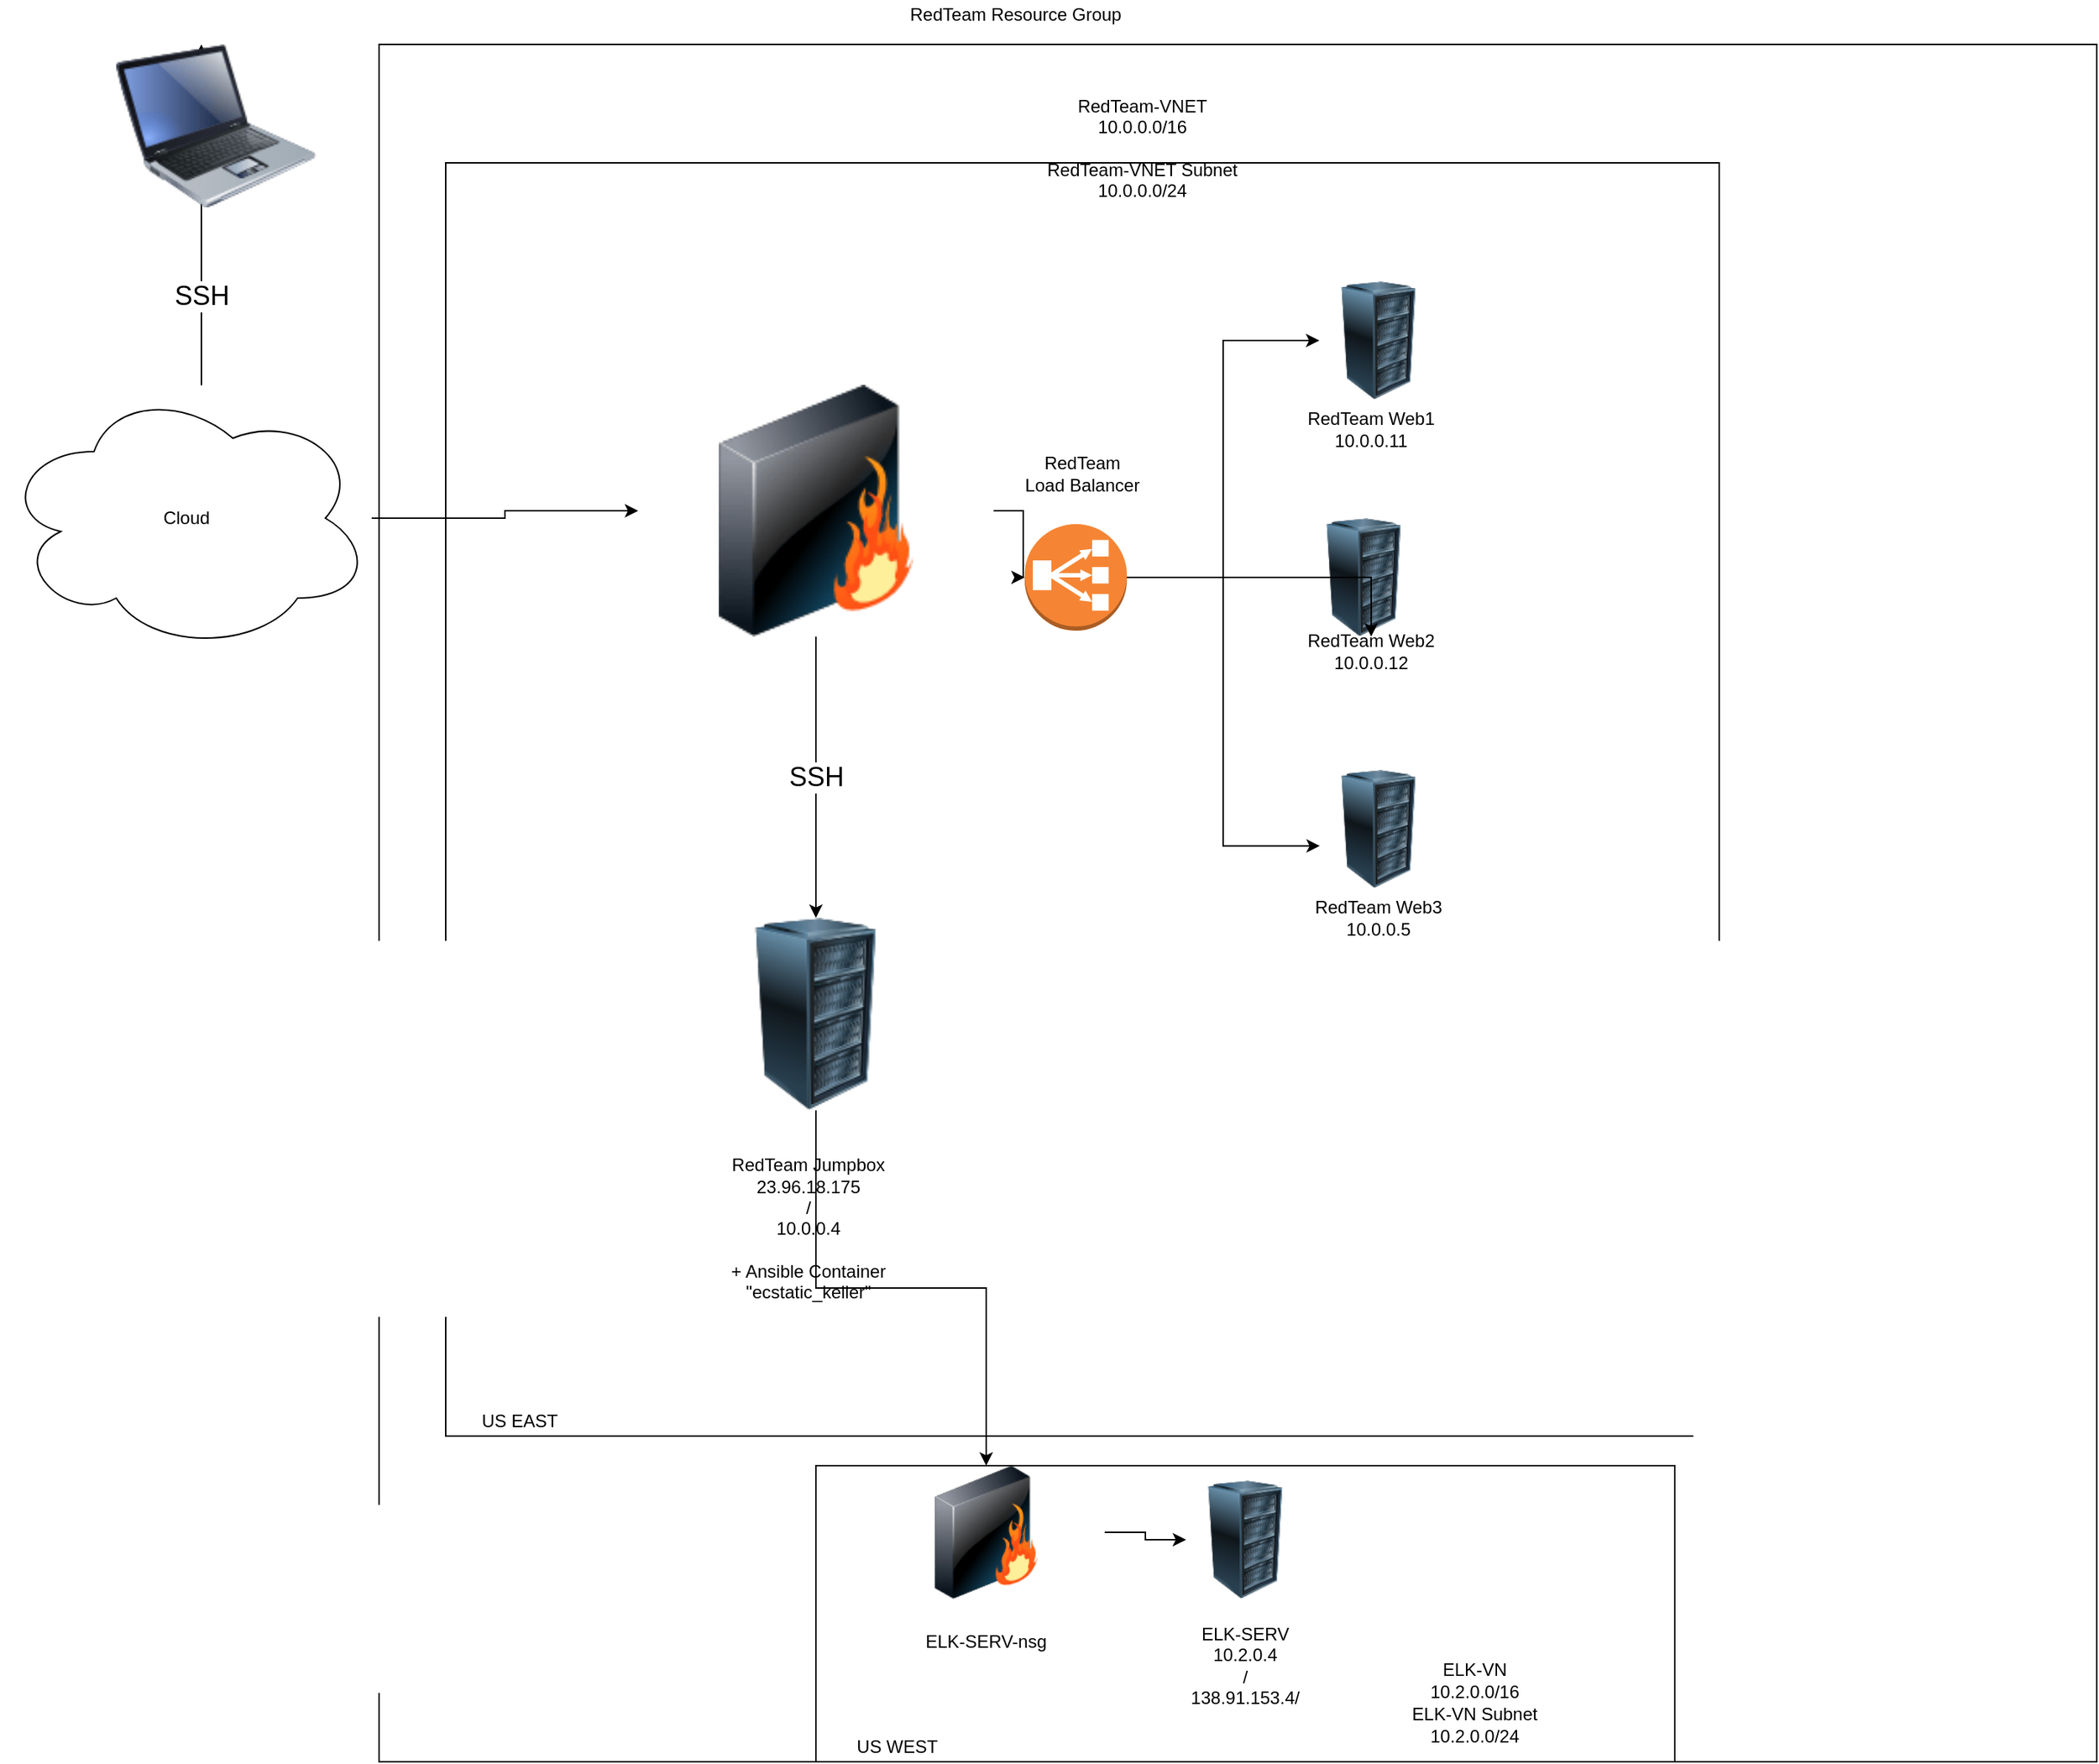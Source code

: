 <mxfile version="13.8.7" type="google"><diagram id="KtVIxZeeNOH0w865O7Vl" name="RedTeam"><mxGraphModel dx="1042" dy="563" grid="1" gridSize="10" guides="1" tooltips="1" connect="1" arrows="1" fold="1" page="1" pageScale="1" pageWidth="850" pageHeight="1100" math="0" shadow="0"><root><mxCell id="JITP7YyCK7S_ofpIbZYe-0"/><mxCell id="JITP7YyCK7S_ofpIbZYe-1" parent="JITP7YyCK7S_ofpIbZYe-0"/><mxCell id="7uQGCFz_wNsUZaPgkqIs-3" value="&lt;font style=&quot;font-size: 18px&quot;&gt;SSH&lt;/font&gt;" style="edgeStyle=orthogonalEdgeStyle;rounded=0;orthogonalLoop=1;jettySize=auto;html=1;entryX=0.433;entryY=0;entryDx=0;entryDy=0;entryPerimeter=0;" parent="JITP7YyCK7S_ofpIbZYe-1" source="JITP7YyCK7S_ofpIbZYe-2" target="7uQGCFz_wNsUZaPgkqIs-2" edge="1"><mxGeometry x="-0.476" relative="1" as="geometry"><Array as="points"><mxPoint x="155" y="410"/><mxPoint x="155" y="410"/></Array><mxPoint as="offset"/></mxGeometry></mxCell><mxCell id="7uQGCFz_wNsUZaPgkqIs-4" style="edgeStyle=orthogonalEdgeStyle;rounded=0;orthogonalLoop=1;jettySize=auto;html=1;" parent="JITP7YyCK7S_ofpIbZYe-1" source="JITP7YyCK7S_ofpIbZYe-2" target="7uQGCFz_wNsUZaPgkqIs-0" edge="1"><mxGeometry relative="1" as="geometry"/></mxCell><mxCell id="JITP7YyCK7S_ofpIbZYe-2" value="Cloud" style="ellipse;shape=cloud;whiteSpace=wrap;html=1;align=center;fillColor=none;" parent="JITP7YyCK7S_ofpIbZYe-1" vertex="1"><mxGeometry x="20" y="430" width="250" height="180" as="geometry"/></mxCell><mxCell id="JITP7YyCK7S_ofpIbZYe-4" value="" style="whiteSpace=wrap;html=1;aspect=fixed;fillColor=none;" parent="JITP7YyCK7S_ofpIbZYe-1" vertex="1"><mxGeometry x="275" y="200" width="1160" height="1160" as="geometry"/></mxCell><mxCell id="JITP7YyCK7S_ofpIbZYe-5" value="RedTeam Resource Group" style="text;html=1;strokeColor=none;fillColor=none;align=center;verticalAlign=middle;whiteSpace=wrap;rounded=0;" parent="JITP7YyCK7S_ofpIbZYe-1" vertex="1"><mxGeometry x="560" y="170" width="290" height="20" as="geometry"/></mxCell><mxCell id="JITP7YyCK7S_ofpIbZYe-6" value="" style="whiteSpace=wrap;html=1;aspect=fixed;fillColor=none;" parent="JITP7YyCK7S_ofpIbZYe-1" vertex="1"><mxGeometry x="320" y="280" width="860" height="860" as="geometry"/></mxCell><mxCell id="JITP7YyCK7S_ofpIbZYe-7" value="ELK-VN&lt;br&gt;10.2.0.0/16" style="text;html=1;strokeColor=none;fillColor=none;align=center;verticalAlign=middle;whiteSpace=wrap;rounded=0;" parent="JITP7YyCK7S_ofpIbZYe-1" vertex="1"><mxGeometry x="950" y="1280" width="130" height="50" as="geometry"/></mxCell><mxCell id="JITP7YyCK7S_ofpIbZYe-10" value="" style="image;html=1;image=img/lib/clip_art/computers/Server_Rack_128x128.png;fillColor=none;" parent="JITP7YyCK7S_ofpIbZYe-1" vertex="1"><mxGeometry x="820" y="1170" width="80" height="80" as="geometry"/></mxCell><mxCell id="JITP7YyCK7S_ofpIbZYe-13" value="ELK-SERV&lt;br&gt;10.2.0.4&lt;br&gt;/&lt;br&gt;&lt;font style=&quot;font-size: 12px&quot;&gt;138.91.153.4&lt;/font&gt;/" style="text;html=1;strokeColor=none;fillColor=none;align=center;verticalAlign=middle;whiteSpace=wrap;rounded=0;" parent="JITP7YyCK7S_ofpIbZYe-1" vertex="1"><mxGeometry x="825" y="1295" width="70" as="geometry"/></mxCell><mxCell id="pmcdDWHgfjzqPpCS00HL-29" style="edgeStyle=orthogonalEdgeStyle;rounded=0;orthogonalLoop=1;jettySize=auto;html=1;" parent="JITP7YyCK7S_ofpIbZYe-1" source="AR3fdDyONw2gc7jXNmd0-0" target="pmcdDWHgfjzqPpCS00HL-22" edge="1"><mxGeometry relative="1" as="geometry"/></mxCell><mxCell id="AR3fdDyONw2gc7jXNmd0-0" value="" style="image;html=1;image=img/lib/clip_art/computers/Server_Rack_128x128.png;fillColor=none;" parent="JITP7YyCK7S_ofpIbZYe-1" vertex="1"><mxGeometry x="490" y="790" width="160" height="130" as="geometry"/></mxCell><mxCell id="AR3fdDyONw2gc7jXNmd0-1" value="RedTeam Jumpbox&lt;br&gt;23.96.18.175&lt;br&gt;/&lt;br&gt;10.0.0.4&lt;br&gt;&lt;br&gt;+ Ansible Container&lt;br&gt;&quot;ecstatic_keller&quot;" style="text;html=1;strokeColor=none;fillColor=none;align=center;verticalAlign=middle;whiteSpace=wrap;rounded=0;" parent="JITP7YyCK7S_ofpIbZYe-1" vertex="1"><mxGeometry x="490" y="940" width="150" height="120" as="geometry"/></mxCell><mxCell id="7uQGCFz_wNsUZaPgkqIs-6" value="&lt;font style=&quot;font-size: 18px&quot;&gt;SSH&lt;/font&gt;" style="edgeStyle=orthogonalEdgeStyle;rounded=0;orthogonalLoop=1;jettySize=auto;html=1;" parent="JITP7YyCK7S_ofpIbZYe-1" source="7uQGCFz_wNsUZaPgkqIs-0" target="AR3fdDyONw2gc7jXNmd0-0" edge="1"><mxGeometry relative="1" as="geometry"/></mxCell><mxCell id="pmcdDWHgfjzqPpCS00HL-17" style="edgeStyle=orthogonalEdgeStyle;rounded=0;orthogonalLoop=1;jettySize=auto;html=1;" parent="JITP7YyCK7S_ofpIbZYe-1" source="7uQGCFz_wNsUZaPgkqIs-0" target="pmcdDWHgfjzqPpCS00HL-11" edge="1"><mxGeometry relative="1" as="geometry"/></mxCell><mxCell id="7uQGCFz_wNsUZaPgkqIs-0" value="" style="image;html=1;image=img/lib/clip_art/networking/Firewall_128x128.png;fillColor=none;" parent="JITP7YyCK7S_ofpIbZYe-1" vertex="1"><mxGeometry x="450" y="430" width="240" height="170" as="geometry"/></mxCell><mxCell id="7uQGCFz_wNsUZaPgkqIs-2" value="" style="image;html=1;image=img/lib/clip_art/computers/Laptop_128x128.png;fillColor=none;" parent="JITP7YyCK7S_ofpIbZYe-1" vertex="1"><mxGeometry x="90" y="200" width="150" height="110" as="geometry"/></mxCell><mxCell id="f_b_u_q8wP-7ItG_o-lx-0" value="ELK-VN Subnet&lt;br&gt;10.2.0.0/24" style="text;html=1;strokeColor=none;fillColor=none;align=center;verticalAlign=middle;whiteSpace=wrap;rounded=0;" parent="JITP7YyCK7S_ofpIbZYe-1" vertex="1"><mxGeometry x="940" y="1310" width="150" height="50" as="geometry"/></mxCell><mxCell id="f_b_u_q8wP-7ItG_o-lx-1" value="ELK-SERV-nsg" style="text;html=1;strokeColor=none;fillColor=none;align=center;verticalAlign=middle;whiteSpace=wrap;rounded=0;" parent="JITP7YyCK7S_ofpIbZYe-1" vertex="1"><mxGeometry x="600" y="1269" width="170" height="20" as="geometry"/></mxCell><mxCell id="pmcdDWHgfjzqPpCS00HL-0" value="" style="image;html=1;image=img/lib/clip_art/computers/Server_Rack_128x128.png;fillColor=none;" parent="JITP7YyCK7S_ofpIbZYe-1" vertex="1"><mxGeometry x="900" y="520" width="80" height="80" as="geometry"/></mxCell><mxCell id="pmcdDWHgfjzqPpCS00HL-1" value="" style="image;html=1;image=img/lib/clip_art/computers/Server_Rack_128x128.png;fillColor=none;" parent="JITP7YyCK7S_ofpIbZYe-1" vertex="1"><mxGeometry x="910" y="360" width="80" height="80" as="geometry"/></mxCell><mxCell id="pmcdDWHgfjzqPpCS00HL-5" value="RedTeam Web1&lt;br&gt;10.0.0.11" style="text;html=1;strokeColor=none;fillColor=none;align=center;verticalAlign=middle;whiteSpace=wrap;rounded=0;" parent="JITP7YyCK7S_ofpIbZYe-1" vertex="1"><mxGeometry x="900" y="450" width="90" height="20" as="geometry"/></mxCell><mxCell id="pmcdDWHgfjzqPpCS00HL-6" value="RedTeam Web2&lt;br&gt;10.0.0.12" style="text;html=1;strokeColor=none;fillColor=none;align=center;verticalAlign=middle;whiteSpace=wrap;rounded=0;" parent="JITP7YyCK7S_ofpIbZYe-1" vertex="1"><mxGeometry x="900" y="600" width="90" height="20" as="geometry"/></mxCell><mxCell id="pmcdDWHgfjzqPpCS00HL-9" value="RedTeam Web3&lt;br&gt;10.0.0.5" style="text;html=1;strokeColor=none;fillColor=none;align=center;verticalAlign=middle;whiteSpace=wrap;rounded=0;" parent="JITP7YyCK7S_ofpIbZYe-1" vertex="1"><mxGeometry x="905" y="780" width="90" height="20" as="geometry"/></mxCell><mxCell id="pmcdDWHgfjzqPpCS00HL-10" value="" style="image;html=1;image=img/lib/clip_art/computers/Server_Rack_128x128.png;fillColor=none;" parent="JITP7YyCK7S_ofpIbZYe-1" vertex="1"><mxGeometry x="910" y="690" width="80" height="80" as="geometry"/></mxCell><mxCell id="pmcdDWHgfjzqPpCS00HL-12" style="edgeStyle=orthogonalEdgeStyle;rounded=0;orthogonalLoop=1;jettySize=auto;html=1;entryX=0;entryY=0.5;entryDx=0;entryDy=0;" parent="JITP7YyCK7S_ofpIbZYe-1" source="pmcdDWHgfjzqPpCS00HL-11" target="pmcdDWHgfjzqPpCS00HL-1" edge="1"><mxGeometry relative="1" as="geometry"/></mxCell><mxCell id="pmcdDWHgfjzqPpCS00HL-14" style="edgeStyle=orthogonalEdgeStyle;rounded=0;orthogonalLoop=1;jettySize=auto;html=1;" parent="JITP7YyCK7S_ofpIbZYe-1" source="pmcdDWHgfjzqPpCS00HL-11" target="pmcdDWHgfjzqPpCS00HL-6" edge="1"><mxGeometry relative="1" as="geometry"/></mxCell><mxCell id="pmcdDWHgfjzqPpCS00HL-15" style="edgeStyle=orthogonalEdgeStyle;rounded=0;orthogonalLoop=1;jettySize=auto;html=1;entryX=0.004;entryY=0.642;entryDx=0;entryDy=0;entryPerimeter=0;" parent="JITP7YyCK7S_ofpIbZYe-1" source="pmcdDWHgfjzqPpCS00HL-11" target="pmcdDWHgfjzqPpCS00HL-10" edge="1"><mxGeometry relative="1" as="geometry"/></mxCell><mxCell id="pmcdDWHgfjzqPpCS00HL-11" value="" style="outlineConnect=0;dashed=0;verticalLabelPosition=bottom;verticalAlign=top;align=center;html=1;shape=mxgraph.aws3.classic_load_balancer;fillColor=#F58534;gradientColor=none;" parent="JITP7YyCK7S_ofpIbZYe-1" vertex="1"><mxGeometry x="711" y="524" width="69" height="72" as="geometry"/></mxCell><mxCell id="pmcdDWHgfjzqPpCS00HL-18" value="" style="rounded=0;whiteSpace=wrap;html=1;fillColor=none;" parent="JITP7YyCK7S_ofpIbZYe-1" vertex="1"><mxGeometry x="570" y="1160" width="580" height="200" as="geometry"/></mxCell><mxCell id="pmcdDWHgfjzqPpCS00HL-20" value="RedTeam &lt;br&gt;Load Balancer" style="text;html=1;strokeColor=none;fillColor=none;align=center;verticalAlign=middle;whiteSpace=wrap;rounded=0;" parent="JITP7YyCK7S_ofpIbZYe-1" vertex="1"><mxGeometry x="705" y="480" width="90" height="20" as="geometry"/></mxCell><mxCell id="pmcdDWHgfjzqPpCS00HL-21" value="RedTeam-VNET&lt;br&gt;10.0.0.0/16&lt;br&gt;&lt;br&gt;RedTeam-VNET Subnet&lt;br&gt;10.0.0.0/24" style="text;html=1;strokeColor=none;fillColor=none;align=center;verticalAlign=middle;whiteSpace=wrap;rounded=0;" parent="JITP7YyCK7S_ofpIbZYe-1" vertex="1"><mxGeometry x="711" y="230" width="159" height="80" as="geometry"/></mxCell><mxCell id="pmcdDWHgfjzqPpCS00HL-24" style="edgeStyle=orthogonalEdgeStyle;rounded=0;orthogonalLoop=1;jettySize=auto;html=1;" parent="JITP7YyCK7S_ofpIbZYe-1" source="pmcdDWHgfjzqPpCS00HL-22" target="JITP7YyCK7S_ofpIbZYe-10" edge="1"><mxGeometry relative="1" as="geometry"/></mxCell><mxCell id="pmcdDWHgfjzqPpCS00HL-22" value="" style="image;html=1;image=img/lib/clip_art/networking/Firewall_128x128.png;fillColor=none;" parent="JITP7YyCK7S_ofpIbZYe-1" vertex="1"><mxGeometry x="605" y="1160" width="160" height="90" as="geometry"/></mxCell><mxCell id="pmcdDWHgfjzqPpCS00HL-27" value="US WEST" style="text;html=1;strokeColor=none;fillColor=none;align=center;verticalAlign=middle;whiteSpace=wrap;rounded=0;" parent="JITP7YyCK7S_ofpIbZYe-1" vertex="1"><mxGeometry x="550" y="1340" width="150" height="20" as="geometry"/></mxCell><mxCell id="pmcdDWHgfjzqPpCS00HL-28" value="US EAST" style="text;html=1;strokeColor=none;fillColor=none;align=center;verticalAlign=middle;whiteSpace=wrap;rounded=0;" parent="JITP7YyCK7S_ofpIbZYe-1" vertex="1"><mxGeometry x="320" y="1120" width="100" height="20" as="geometry"/></mxCell></root></mxGraphModel></diagram></mxfile>